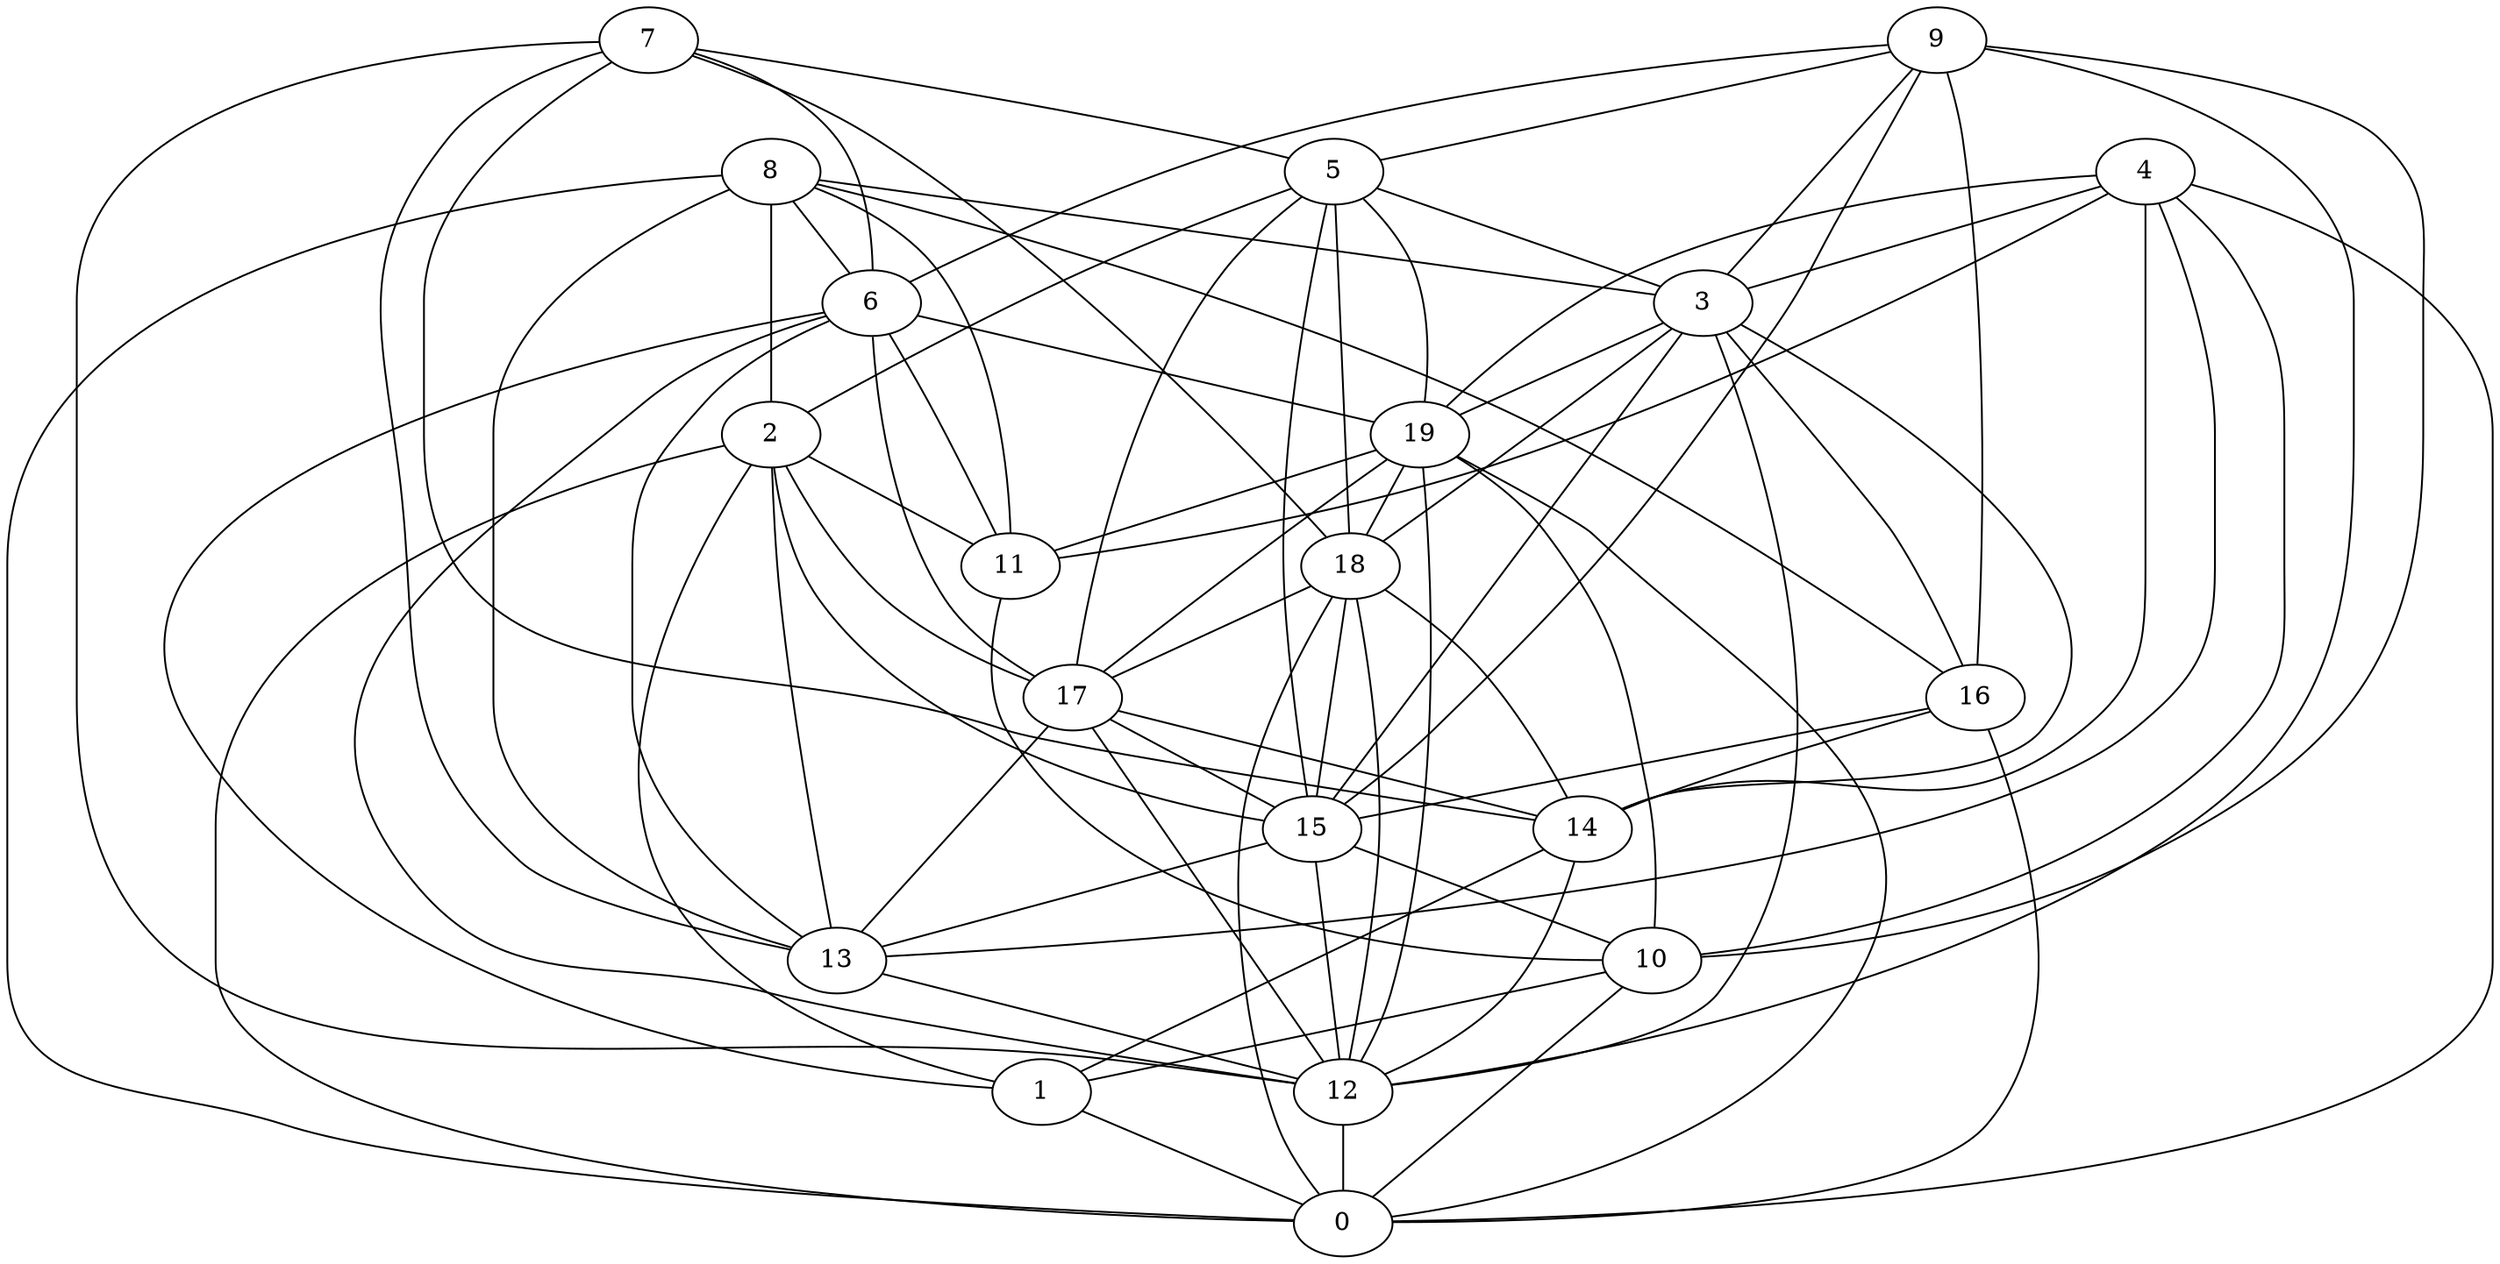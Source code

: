 digraph GG_graph {

subgraph G_graph {
edge [color = black]
"6" -> "1" [dir = none]
"6" -> "19" [dir = none]
"19" -> "10" [dir = none]
"2" -> "11" [dir = none]
"2" -> "17" [dir = none]
"2" -> "0" [dir = none]
"2" -> "15" [dir = none]
"8" -> "3" [dir = none]
"8" -> "16" [dir = none]
"8" -> "2" [dir = none]
"12" -> "0" [dir = none]
"10" -> "1" [dir = none]
"10" -> "0" [dir = none]
"5" -> "15" [dir = none]
"5" -> "17" [dir = none]
"7" -> "5" [dir = none]
"7" -> "14" [dir = none]
"9" -> "5" [dir = none]
"9" -> "15" [dir = none]
"18" -> "0" [dir = none]
"18" -> "15" [dir = none]
"18" -> "14" [dir = none]
"18" -> "17" [dir = none]
"4" -> "0" [dir = none]
"4" -> "10" [dir = none]
"4" -> "3" [dir = none]
"4" -> "19" [dir = none]
"4" -> "11" [dir = none]
"4" -> "13" [dir = none]
"14" -> "1" [dir = none]
"15" -> "13" [dir = none]
"15" -> "12" [dir = none]
"15" -> "10" [dir = none]
"3" -> "14" [dir = none]
"3" -> "16" [dir = none]
"3" -> "15" [dir = none]
"16" -> "15" [dir = none]
"16" -> "0" [dir = none]
"2" -> "1" [dir = none]
"19" -> "12" [dir = none]
"17" -> "14" [dir = none]
"8" -> "6" [dir = none]
"9" -> "12" [dir = none]
"18" -> "12" [dir = none]
"1" -> "0" [dir = none]
"9" -> "3" [dir = none]
"6" -> "17" [dir = none]
"2" -> "13" [dir = none]
"19" -> "17" [dir = none]
"6" -> "13" [dir = none]
"9" -> "16" [dir = none]
"17" -> "12" [dir = none]
"6" -> "11" [dir = none]
"19" -> "11" [dir = none]
"7" -> "18" [dir = none]
"7" -> "12" [dir = none]
"14" -> "12" [dir = none]
"5" -> "19" [dir = none]
"3" -> "12" [dir = none]
"6" -> "12" [dir = none]
"5" -> "3" [dir = none]
"13" -> "12" [dir = none]
"8" -> "11" [dir = none]
"8" -> "0" [dir = none]
"8" -> "13" [dir = none]
"5" -> "18" [dir = none]
"17" -> "13" [dir = none]
"7" -> "13" [dir = none]
"16" -> "14" [dir = none]
"11" -> "10" [dir = none]
"9" -> "10" [dir = none]
"3" -> "18" [dir = none]
"19" -> "18" [dir = none]
"5" -> "2" [dir = none]
"4" -> "14" [dir = none]
"3" -> "19" [dir = none]
"7" -> "6" [dir = none]
"9" -> "6" [dir = none]
"19" -> "0" [dir = none]
"17" -> "15" [dir = none]
}

}
